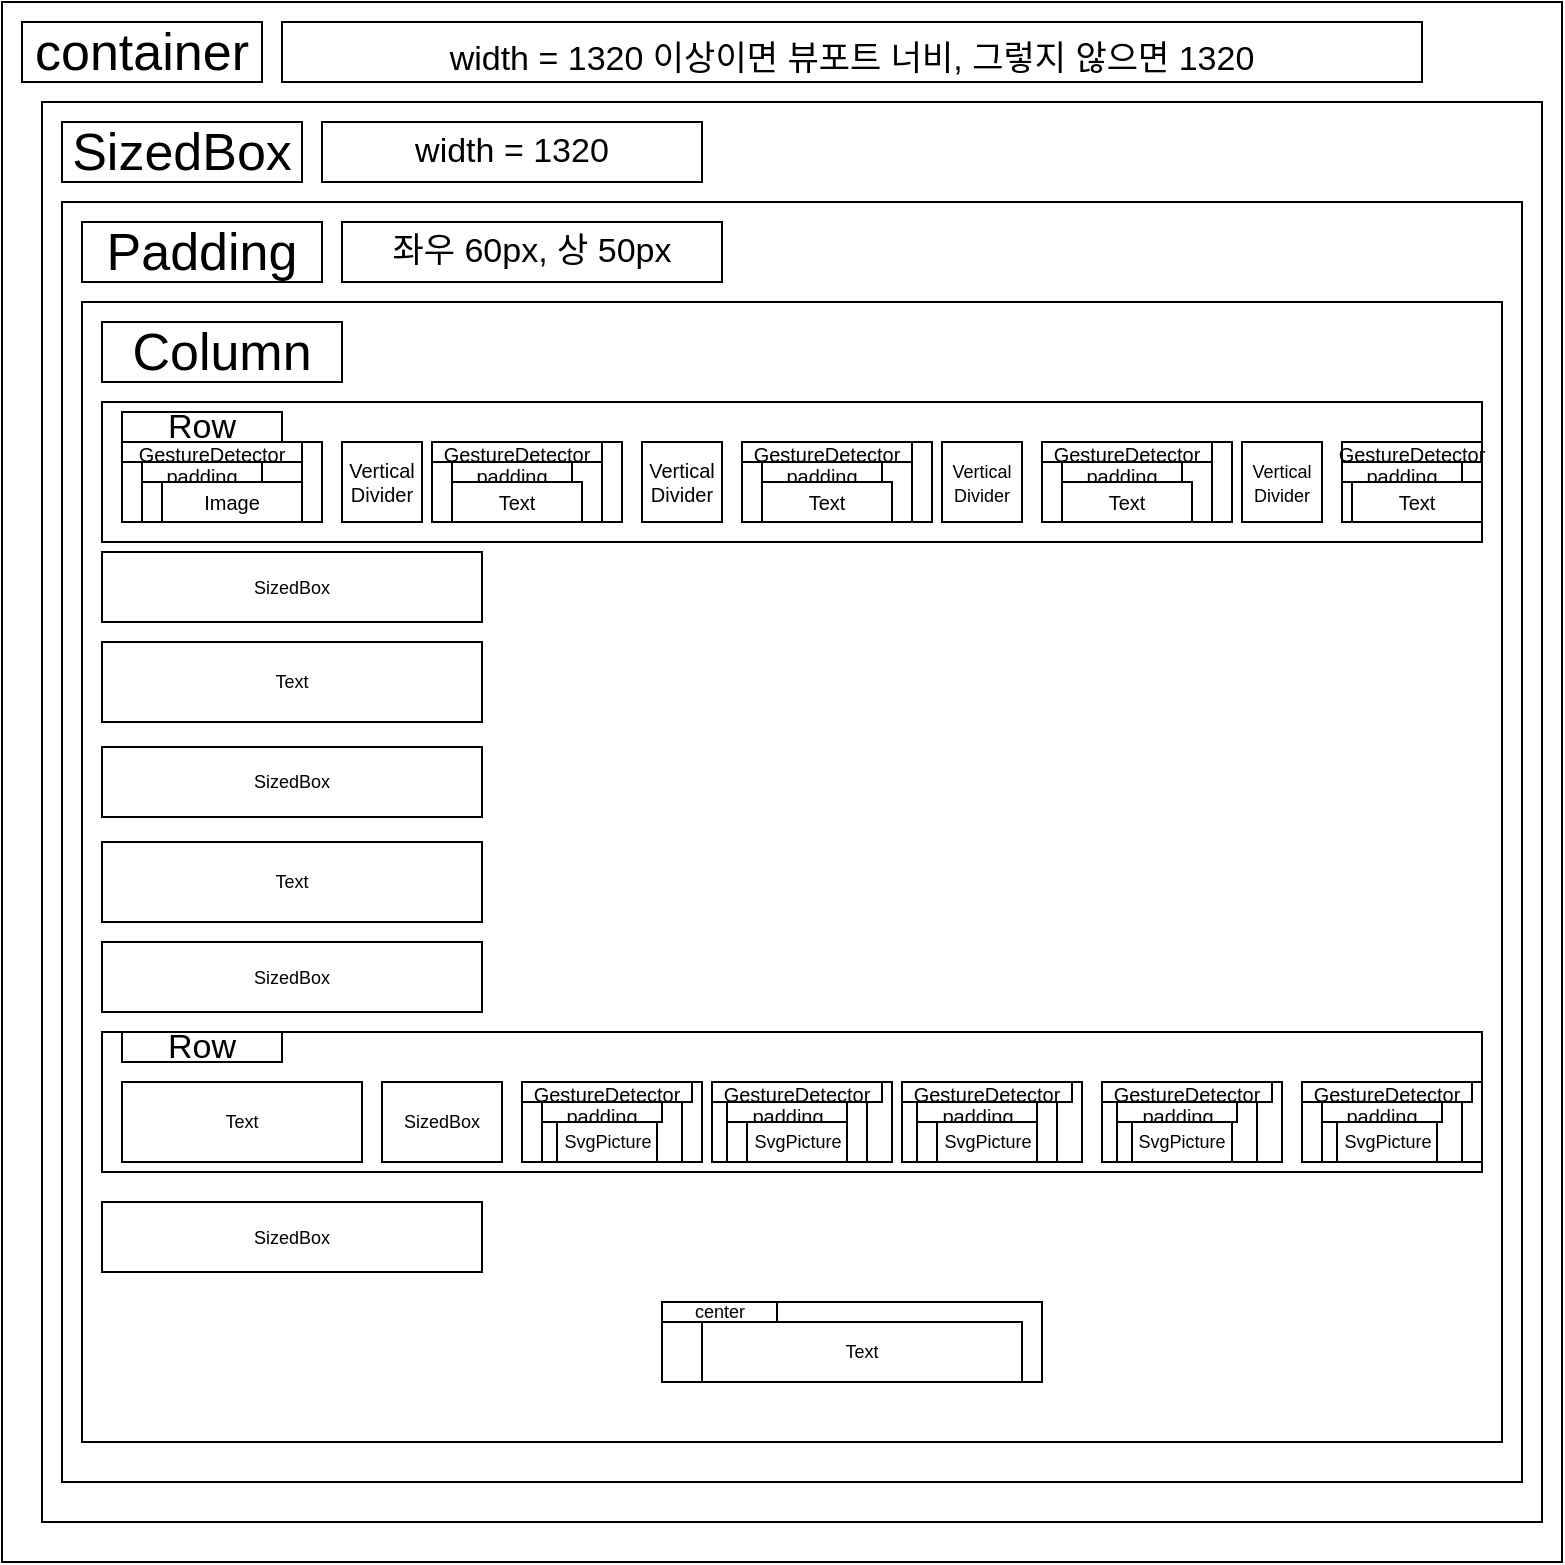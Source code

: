 <mxfile version="16.0.3" type="github">
  <diagram id="M_zqmDelzy8pDt6vgbyE" name="Page-1">
    <mxGraphModel dx="1118" dy="365" grid="1" gridSize="10" guides="1" tooltips="1" connect="1" arrows="1" fold="1" page="1" pageScale="1" pageWidth="827" pageHeight="1169" math="0" shadow="0">
      <root>
        <mxCell id="0" />
        <mxCell id="1" parent="0" />
        <mxCell id="EXQ4jVyw8t44hVukwaR4-1" value="" style="whiteSpace=wrap;html=1;aspect=fixed;" vertex="1" parent="1">
          <mxGeometry x="160" y="800" as="geometry" />
        </mxCell>
        <mxCell id="EXQ4jVyw8t44hVukwaR4-2" value="" style="whiteSpace=wrap;html=1;aspect=fixed;" vertex="1" parent="1">
          <mxGeometry x="-10" y="250" width="780" height="780" as="geometry" />
        </mxCell>
        <mxCell id="EXQ4jVyw8t44hVukwaR4-3" value="&lt;font style=&quot;font-size: 26px&quot;&gt;container&lt;/font&gt;" style="rounded=0;whiteSpace=wrap;html=1;" vertex="1" parent="1">
          <mxGeometry y="260" width="120" height="30" as="geometry" />
        </mxCell>
        <mxCell id="EXQ4jVyw8t44hVukwaR4-5" value="" style="rounded=0;whiteSpace=wrap;html=1;fontSize=26;" vertex="1" parent="1">
          <mxGeometry x="10" y="300" width="750" height="710" as="geometry" />
        </mxCell>
        <mxCell id="EXQ4jVyw8t44hVukwaR4-6" value="&lt;font style=&quot;font-size: 26px&quot;&gt;SizedBox&lt;/font&gt;" style="rounded=0;whiteSpace=wrap;html=1;" vertex="1" parent="1">
          <mxGeometry x="20" y="310" width="120" height="30" as="geometry" />
        </mxCell>
        <mxCell id="EXQ4jVyw8t44hVukwaR4-8" value="&lt;font style=&quot;font-size: 17px&quot;&gt;width = 1320 이상이면 뷰포트 너비, 그렇지 않으면 1320&lt;/font&gt;" style="rounded=0;whiteSpace=wrap;html=1;fontSize=26;" vertex="1" parent="1">
          <mxGeometry x="130" y="260" width="570" height="30" as="geometry" />
        </mxCell>
        <mxCell id="EXQ4jVyw8t44hVukwaR4-9" value="width = 1320" style="rounded=0;whiteSpace=wrap;html=1;fontSize=17;" vertex="1" parent="1">
          <mxGeometry x="150" y="310" width="190" height="30" as="geometry" />
        </mxCell>
        <mxCell id="EXQ4jVyw8t44hVukwaR4-10" value="" style="rounded=0;whiteSpace=wrap;html=1;fontSize=17;" vertex="1" parent="1">
          <mxGeometry x="20" y="350" width="730" height="640" as="geometry" />
        </mxCell>
        <mxCell id="EXQ4jVyw8t44hVukwaR4-11" value="&lt;span style=&quot;font-size: 26px&quot;&gt;Padding&lt;/span&gt;" style="rounded=0;whiteSpace=wrap;html=1;" vertex="1" parent="1">
          <mxGeometry x="30" y="360" width="120" height="30" as="geometry" />
        </mxCell>
        <mxCell id="EXQ4jVyw8t44hVukwaR4-12" value="좌우 60px, 상 50px" style="rounded=0;whiteSpace=wrap;html=1;fontSize=17;" vertex="1" parent="1">
          <mxGeometry x="160" y="360" width="190" height="30" as="geometry" />
        </mxCell>
        <mxCell id="EXQ4jVyw8t44hVukwaR4-13" value="" style="rounded=0;whiteSpace=wrap;html=1;fontSize=17;" vertex="1" parent="1">
          <mxGeometry x="30" y="400" width="710" height="570" as="geometry" />
        </mxCell>
        <mxCell id="EXQ4jVyw8t44hVukwaR4-14" value="&lt;span style=&quot;font-size: 26px&quot;&gt;Column&lt;/span&gt;" style="rounded=0;whiteSpace=wrap;html=1;" vertex="1" parent="1">
          <mxGeometry x="40" y="410" width="120" height="30" as="geometry" />
        </mxCell>
        <mxCell id="EXQ4jVyw8t44hVukwaR4-15" value="" style="rounded=0;whiteSpace=wrap;html=1;fontSize=17;" vertex="1" parent="1">
          <mxGeometry x="40" y="450" width="690" height="70" as="geometry" />
        </mxCell>
        <mxCell id="EXQ4jVyw8t44hVukwaR4-16" value="Row" style="rounded=0;whiteSpace=wrap;html=1;fontSize=17;" vertex="1" parent="1">
          <mxGeometry x="50" y="455" width="80" height="15" as="geometry" />
        </mxCell>
        <mxCell id="EXQ4jVyw8t44hVukwaR4-18" value="" style="rounded=0;whiteSpace=wrap;html=1;fontSize=17;" vertex="1" parent="1">
          <mxGeometry x="50" y="470" width="100" height="40" as="geometry" />
        </mxCell>
        <mxCell id="EXQ4jVyw8t44hVukwaR4-19" value="&lt;font size=&quot;1&quot;&gt;GestureDetector&lt;/font&gt;" style="rounded=0;whiteSpace=wrap;html=1;fontSize=17;" vertex="1" parent="1">
          <mxGeometry x="50" y="470" width="90" height="10" as="geometry" />
        </mxCell>
        <mxCell id="EXQ4jVyw8t44hVukwaR4-20" value="" style="rounded=0;whiteSpace=wrap;html=1;fontSize=16;" vertex="1" parent="1">
          <mxGeometry x="60" y="480" width="80" height="30" as="geometry" />
        </mxCell>
        <mxCell id="EXQ4jVyw8t44hVukwaR4-21" value="&lt;font style=&quot;font-size: 10px&quot;&gt;padding&lt;/font&gt;" style="rounded=0;whiteSpace=wrap;html=1;fontSize=16;" vertex="1" parent="1">
          <mxGeometry x="60" y="480" width="60" height="10" as="geometry" />
        </mxCell>
        <mxCell id="EXQ4jVyw8t44hVukwaR4-22" value="Image" style="rounded=0;whiteSpace=wrap;html=1;fontSize=10;" vertex="1" parent="1">
          <mxGeometry x="70" y="490" width="70" height="20" as="geometry" />
        </mxCell>
        <mxCell id="EXQ4jVyw8t44hVukwaR4-24" value="" style="rounded=0;whiteSpace=wrap;html=1;fontSize=17;" vertex="1" parent="1">
          <mxGeometry x="205" y="470" width="95" height="40" as="geometry" />
        </mxCell>
        <mxCell id="EXQ4jVyw8t44hVukwaR4-25" value="&lt;font size=&quot;1&quot;&gt;GestureDetector&lt;/font&gt;" style="rounded=0;whiteSpace=wrap;html=1;fontSize=17;" vertex="1" parent="1">
          <mxGeometry x="205" y="470" width="85" height="10" as="geometry" />
        </mxCell>
        <mxCell id="EXQ4jVyw8t44hVukwaR4-26" value="" style="rounded=0;whiteSpace=wrap;html=1;fontSize=16;" vertex="1" parent="1">
          <mxGeometry x="215" y="480" width="75" height="30" as="geometry" />
        </mxCell>
        <mxCell id="EXQ4jVyw8t44hVukwaR4-27" value="&lt;font style=&quot;font-size: 10px&quot;&gt;padding&lt;/font&gt;" style="rounded=0;whiteSpace=wrap;html=1;fontSize=16;" vertex="1" parent="1">
          <mxGeometry x="215" y="480" width="60" height="10" as="geometry" />
        </mxCell>
        <mxCell id="EXQ4jVyw8t44hVukwaR4-28" value="Text" style="rounded=0;whiteSpace=wrap;html=1;fontSize=10;" vertex="1" parent="1">
          <mxGeometry x="215" y="490" width="65" height="20" as="geometry" />
        </mxCell>
        <mxCell id="EXQ4jVyw8t44hVukwaR4-30" value="Vertical&lt;br&gt;Divider" style="rounded=0;whiteSpace=wrap;html=1;fontSize=10;" vertex="1" parent="1">
          <mxGeometry x="160" y="470" width="40" height="40" as="geometry" />
        </mxCell>
        <mxCell id="EXQ4jVyw8t44hVukwaR4-31" value="Vertical&lt;br&gt;Divider" style="rounded=0;whiteSpace=wrap;html=1;fontSize=10;" vertex="1" parent="1">
          <mxGeometry x="310" y="470" width="40" height="40" as="geometry" />
        </mxCell>
        <mxCell id="EXQ4jVyw8t44hVukwaR4-32" value="" style="rounded=0;whiteSpace=wrap;html=1;fontSize=17;" vertex="1" parent="1">
          <mxGeometry x="360" y="470" width="95" height="40" as="geometry" />
        </mxCell>
        <mxCell id="EXQ4jVyw8t44hVukwaR4-33" value="&lt;font size=&quot;1&quot;&gt;GestureDetector&lt;/font&gt;" style="rounded=0;whiteSpace=wrap;html=1;fontSize=17;" vertex="1" parent="1">
          <mxGeometry x="360" y="470" width="85" height="10" as="geometry" />
        </mxCell>
        <mxCell id="EXQ4jVyw8t44hVukwaR4-35" value="" style="rounded=0;whiteSpace=wrap;html=1;fontSize=16;" vertex="1" parent="1">
          <mxGeometry x="370" y="480" width="75" height="30" as="geometry" />
        </mxCell>
        <mxCell id="EXQ4jVyw8t44hVukwaR4-36" value="&lt;font style=&quot;font-size: 10px&quot;&gt;padding&lt;/font&gt;" style="rounded=0;whiteSpace=wrap;html=1;fontSize=16;" vertex="1" parent="1">
          <mxGeometry x="370" y="480" width="60" height="10" as="geometry" />
        </mxCell>
        <mxCell id="EXQ4jVyw8t44hVukwaR4-37" value="Text" style="rounded=0;whiteSpace=wrap;html=1;fontSize=10;" vertex="1" parent="1">
          <mxGeometry x="370" y="490" width="65" height="20" as="geometry" />
        </mxCell>
        <mxCell id="EXQ4jVyw8t44hVukwaR4-38" value="&lt;font style=&quot;font-size: 9px&quot;&gt;Vertical&lt;br style=&quot;font-size: 9px&quot;&gt;Divider&lt;/font&gt;" style="rounded=0;whiteSpace=wrap;html=1;fontSize=10;" vertex="1" parent="1">
          <mxGeometry x="460" y="470" width="40" height="40" as="geometry" />
        </mxCell>
        <mxCell id="EXQ4jVyw8t44hVukwaR4-39" value="" style="rounded=0;whiteSpace=wrap;html=1;fontSize=17;" vertex="1" parent="1">
          <mxGeometry x="510" y="470" width="95" height="40" as="geometry" />
        </mxCell>
        <mxCell id="EXQ4jVyw8t44hVukwaR4-40" value="" style="rounded=0;whiteSpace=wrap;html=1;fontSize=16;" vertex="1" parent="1">
          <mxGeometry x="520" y="480" width="75" height="30" as="geometry" />
        </mxCell>
        <mxCell id="EXQ4jVyw8t44hVukwaR4-41" value="&lt;font size=&quot;1&quot;&gt;GestureDetector&lt;/font&gt;" style="rounded=0;whiteSpace=wrap;html=1;fontSize=17;" vertex="1" parent="1">
          <mxGeometry x="510" y="470" width="85" height="10" as="geometry" />
        </mxCell>
        <mxCell id="EXQ4jVyw8t44hVukwaR4-42" value="&lt;font style=&quot;font-size: 10px&quot;&gt;padding&lt;/font&gt;" style="rounded=0;whiteSpace=wrap;html=1;fontSize=16;" vertex="1" parent="1">
          <mxGeometry x="520" y="480" width="60" height="10" as="geometry" />
        </mxCell>
        <mxCell id="EXQ4jVyw8t44hVukwaR4-43" value="Text" style="rounded=0;whiteSpace=wrap;html=1;fontSize=10;" vertex="1" parent="1">
          <mxGeometry x="520" y="490" width="65" height="20" as="geometry" />
        </mxCell>
        <mxCell id="EXQ4jVyw8t44hVukwaR4-44" value="&lt;font style=&quot;font-size: 9px&quot;&gt;Vertical&lt;br style=&quot;font-size: 9px&quot;&gt;Divider&lt;/font&gt;" style="rounded=0;whiteSpace=wrap;html=1;fontSize=10;" vertex="1" parent="1">
          <mxGeometry x="610" y="470" width="40" height="40" as="geometry" />
        </mxCell>
        <mxCell id="EXQ4jVyw8t44hVukwaR4-45" value="" style="rounded=0;whiteSpace=wrap;html=1;fontSize=17;" vertex="1" parent="1">
          <mxGeometry x="660" y="470" width="70" height="40" as="geometry" />
        </mxCell>
        <mxCell id="EXQ4jVyw8t44hVukwaR4-46" value="&lt;font size=&quot;1&quot;&gt;GestureDetector&lt;/font&gt;" style="rounded=0;whiteSpace=wrap;html=1;fontSize=17;" vertex="1" parent="1">
          <mxGeometry x="660" y="470" width="70" height="10" as="geometry" />
        </mxCell>
        <mxCell id="EXQ4jVyw8t44hVukwaR4-47" value="&lt;font style=&quot;font-size: 10px&quot;&gt;padding&lt;/font&gt;" style="rounded=0;whiteSpace=wrap;html=1;fontSize=16;" vertex="1" parent="1">
          <mxGeometry x="660" y="480" width="60" height="10" as="geometry" />
        </mxCell>
        <mxCell id="EXQ4jVyw8t44hVukwaR4-48" value="Text" style="rounded=0;whiteSpace=wrap;html=1;fontSize=10;" vertex="1" parent="1">
          <mxGeometry x="665" y="490" width="65" height="20" as="geometry" />
        </mxCell>
        <mxCell id="EXQ4jVyw8t44hVukwaR4-49" value="SizedBox" style="rounded=0;whiteSpace=wrap;html=1;fontSize=9;" vertex="1" parent="1">
          <mxGeometry x="40" y="525" width="190" height="35" as="geometry" />
        </mxCell>
        <mxCell id="EXQ4jVyw8t44hVukwaR4-50" value="Text" style="rounded=0;whiteSpace=wrap;html=1;fontSize=9;" vertex="1" parent="1">
          <mxGeometry x="40" y="570" width="190" height="40" as="geometry" />
        </mxCell>
        <mxCell id="EXQ4jVyw8t44hVukwaR4-51" value="SizedBox" style="rounded=0;whiteSpace=wrap;html=1;fontSize=9;" vertex="1" parent="1">
          <mxGeometry x="40" y="622.5" width="190" height="35" as="geometry" />
        </mxCell>
        <mxCell id="EXQ4jVyw8t44hVukwaR4-57" value="Text" style="rounded=0;whiteSpace=wrap;html=1;fontSize=9;" vertex="1" parent="1">
          <mxGeometry x="40" y="670" width="190" height="40" as="geometry" />
        </mxCell>
        <mxCell id="EXQ4jVyw8t44hVukwaR4-58" value="SizedBox" style="rounded=0;whiteSpace=wrap;html=1;fontSize=9;" vertex="1" parent="1">
          <mxGeometry x="40" y="720" width="190" height="35" as="geometry" />
        </mxCell>
        <mxCell id="EXQ4jVyw8t44hVukwaR4-59" value="" style="rounded=0;whiteSpace=wrap;html=1;fontSize=17;" vertex="1" parent="1">
          <mxGeometry x="40" y="765" width="690" height="70" as="geometry" />
        </mxCell>
        <mxCell id="EXQ4jVyw8t44hVukwaR4-60" value="Row" style="rounded=0;whiteSpace=wrap;html=1;fontSize=17;" vertex="1" parent="1">
          <mxGeometry x="50" y="765" width="80" height="15" as="geometry" />
        </mxCell>
        <mxCell id="EXQ4jVyw8t44hVukwaR4-62" value="Text" style="rounded=0;whiteSpace=wrap;html=1;fontSize=9;" vertex="1" parent="1">
          <mxGeometry x="50" y="790" width="120" height="40" as="geometry" />
        </mxCell>
        <mxCell id="EXQ4jVyw8t44hVukwaR4-63" value="SizedBox" style="rounded=0;whiteSpace=wrap;html=1;fontSize=9;" vertex="1" parent="1">
          <mxGeometry x="180" y="790" width="60" height="40" as="geometry" />
        </mxCell>
        <mxCell id="EXQ4jVyw8t44hVukwaR4-65" value="" style="rounded=0;whiteSpace=wrap;html=1;fontSize=9;" vertex="1" parent="1">
          <mxGeometry x="250" y="790" width="90" height="40" as="geometry" />
        </mxCell>
        <mxCell id="EXQ4jVyw8t44hVukwaR4-66" value="" style="rounded=0;whiteSpace=wrap;html=1;fontSize=9;" vertex="1" parent="1">
          <mxGeometry x="345" y="790" width="90" height="40" as="geometry" />
        </mxCell>
        <mxCell id="EXQ4jVyw8t44hVukwaR4-67" value="" style="rounded=0;whiteSpace=wrap;html=1;fontSize=9;" vertex="1" parent="1">
          <mxGeometry x="440" y="790" width="90" height="40" as="geometry" />
        </mxCell>
        <mxCell id="EXQ4jVyw8t44hVukwaR4-68" value="" style="rounded=0;whiteSpace=wrap;html=1;fontSize=9;" vertex="1" parent="1">
          <mxGeometry x="540" y="790" width="90" height="40" as="geometry" />
        </mxCell>
        <mxCell id="EXQ4jVyw8t44hVukwaR4-69" value="" style="rounded=0;whiteSpace=wrap;html=1;fontSize=9;" vertex="1" parent="1">
          <mxGeometry x="640" y="790" width="90" height="40" as="geometry" />
        </mxCell>
        <mxCell id="EXQ4jVyw8t44hVukwaR4-70" value="&lt;font size=&quot;1&quot;&gt;GestureDetector&lt;/font&gt;" style="rounded=0;whiteSpace=wrap;html=1;fontSize=17;" vertex="1" parent="1">
          <mxGeometry x="250" y="790" width="85" height="10" as="geometry" />
        </mxCell>
        <mxCell id="EXQ4jVyw8t44hVukwaR4-71" value="&lt;font size=&quot;1&quot;&gt;GestureDetector&lt;/font&gt;" style="rounded=0;whiteSpace=wrap;html=1;fontSize=17;" vertex="1" parent="1">
          <mxGeometry x="345" y="790" width="85" height="10" as="geometry" />
        </mxCell>
        <mxCell id="EXQ4jVyw8t44hVukwaR4-72" value="&lt;font size=&quot;1&quot;&gt;GestureDetector&lt;/font&gt;" style="rounded=0;whiteSpace=wrap;html=1;fontSize=17;" vertex="1" parent="1">
          <mxGeometry x="440" y="790" width="85" height="10" as="geometry" />
        </mxCell>
        <mxCell id="EXQ4jVyw8t44hVukwaR4-73" value="&lt;font size=&quot;1&quot;&gt;GestureDetector&lt;/font&gt;" style="rounded=0;whiteSpace=wrap;html=1;fontSize=17;" vertex="1" parent="1">
          <mxGeometry x="540" y="790" width="85" height="10" as="geometry" />
        </mxCell>
        <mxCell id="EXQ4jVyw8t44hVukwaR4-76" value="" style="rounded=0;whiteSpace=wrap;html=1;fontSize=9;" vertex="1" parent="1">
          <mxGeometry x="260" y="800" width="70" height="30" as="geometry" />
        </mxCell>
        <mxCell id="EXQ4jVyw8t44hVukwaR4-77" value="&lt;font style=&quot;font-size: 10px&quot;&gt;padding&lt;/font&gt;" style="rounded=0;whiteSpace=wrap;html=1;fontSize=16;" vertex="1" parent="1">
          <mxGeometry x="260" y="800" width="60" height="10" as="geometry" />
        </mxCell>
        <mxCell id="EXQ4jVyw8t44hVukwaR4-78" value="" style="rounded=0;whiteSpace=wrap;html=1;fontSize=9;" vertex="1" parent="1">
          <mxGeometry x="352.5" y="800" width="70" height="30" as="geometry" />
        </mxCell>
        <mxCell id="EXQ4jVyw8t44hVukwaR4-79" value="" style="rounded=0;whiteSpace=wrap;html=1;fontSize=9;" vertex="1" parent="1">
          <mxGeometry x="447.5" y="800" width="70" height="30" as="geometry" />
        </mxCell>
        <mxCell id="EXQ4jVyw8t44hVukwaR4-80" value="" style="rounded=0;whiteSpace=wrap;html=1;fontSize=9;" vertex="1" parent="1">
          <mxGeometry x="547.5" y="800" width="70" height="30" as="geometry" />
        </mxCell>
        <mxCell id="EXQ4jVyw8t44hVukwaR4-81" value="" style="rounded=0;whiteSpace=wrap;html=1;fontSize=9;" vertex="1" parent="1">
          <mxGeometry x="650" y="800" width="70" height="30" as="geometry" />
        </mxCell>
        <mxCell id="EXQ4jVyw8t44hVukwaR4-82" value="&lt;font size=&quot;1&quot;&gt;GestureDetector&lt;/font&gt;" style="rounded=0;whiteSpace=wrap;html=1;fontSize=17;" vertex="1" parent="1">
          <mxGeometry x="640" y="790" width="85" height="10" as="geometry" />
        </mxCell>
        <mxCell id="EXQ4jVyw8t44hVukwaR4-83" value="&lt;font style=&quot;font-size: 10px&quot;&gt;padding&lt;/font&gt;" style="rounded=0;whiteSpace=wrap;html=1;fontSize=16;" vertex="1" parent="1">
          <mxGeometry x="352.5" y="800" width="60" height="10" as="geometry" />
        </mxCell>
        <mxCell id="EXQ4jVyw8t44hVukwaR4-84" value="&lt;font style=&quot;font-size: 10px&quot;&gt;padding&lt;/font&gt;" style="rounded=0;whiteSpace=wrap;html=1;fontSize=16;" vertex="1" parent="1">
          <mxGeometry x="447.5" y="800" width="60" height="10" as="geometry" />
        </mxCell>
        <mxCell id="EXQ4jVyw8t44hVukwaR4-85" value="&lt;font style=&quot;font-size: 10px&quot;&gt;padding&lt;/font&gt;" style="rounded=0;whiteSpace=wrap;html=1;fontSize=16;" vertex="1" parent="1">
          <mxGeometry x="547.5" y="800" width="60" height="10" as="geometry" />
        </mxCell>
        <mxCell id="EXQ4jVyw8t44hVukwaR4-86" value="&lt;font style=&quot;font-size: 10px&quot;&gt;padding&lt;/font&gt;" style="rounded=0;whiteSpace=wrap;html=1;fontSize=16;" vertex="1" parent="1">
          <mxGeometry x="650" y="800" width="60" height="10" as="geometry" />
        </mxCell>
        <mxCell id="EXQ4jVyw8t44hVukwaR4-87" value="SvgPicture" style="rounded=0;whiteSpace=wrap;html=1;fontSize=9;" vertex="1" parent="1">
          <mxGeometry x="267.5" y="810" width="50" height="20" as="geometry" />
        </mxCell>
        <mxCell id="EXQ4jVyw8t44hVukwaR4-88" value="SvgPicture" style="rounded=0;whiteSpace=wrap;html=1;fontSize=9;" vertex="1" parent="1">
          <mxGeometry x="362.5" y="810" width="50" height="20" as="geometry" />
        </mxCell>
        <mxCell id="EXQ4jVyw8t44hVukwaR4-89" value="SvgPicture" style="rounded=0;whiteSpace=wrap;html=1;fontSize=9;" vertex="1" parent="1">
          <mxGeometry x="457.5" y="810" width="50" height="20" as="geometry" />
        </mxCell>
        <mxCell id="EXQ4jVyw8t44hVukwaR4-90" value="SvgPicture" style="rounded=0;whiteSpace=wrap;html=1;fontSize=9;" vertex="1" parent="1">
          <mxGeometry x="555" y="810" width="50" height="20" as="geometry" />
        </mxCell>
        <mxCell id="EXQ4jVyw8t44hVukwaR4-91" value="SvgPicture" style="rounded=0;whiteSpace=wrap;html=1;fontSize=9;" vertex="1" parent="1">
          <mxGeometry x="657.5" y="810" width="50" height="20" as="geometry" />
        </mxCell>
        <mxCell id="EXQ4jVyw8t44hVukwaR4-92" value="SizedBox" style="rounded=0;whiteSpace=wrap;html=1;fontSize=9;" vertex="1" parent="1">
          <mxGeometry x="40" y="850" width="190" height="35" as="geometry" />
        </mxCell>
        <mxCell id="EXQ4jVyw8t44hVukwaR4-93" value="" style="rounded=0;whiteSpace=wrap;html=1;fontSize=9;" vertex="1" parent="1">
          <mxGeometry x="320" y="900" width="190" height="40" as="geometry" />
        </mxCell>
        <mxCell id="EXQ4jVyw8t44hVukwaR4-94" value="center" style="rounded=0;whiteSpace=wrap;html=1;fontSize=9;" vertex="1" parent="1">
          <mxGeometry x="320" y="900" width="57.5" height="10" as="geometry" />
        </mxCell>
        <mxCell id="EXQ4jVyw8t44hVukwaR4-95" value="Text" style="rounded=0;whiteSpace=wrap;html=1;fontSize=9;" vertex="1" parent="1">
          <mxGeometry x="340" y="910" width="160" height="30" as="geometry" />
        </mxCell>
      </root>
    </mxGraphModel>
  </diagram>
</mxfile>
